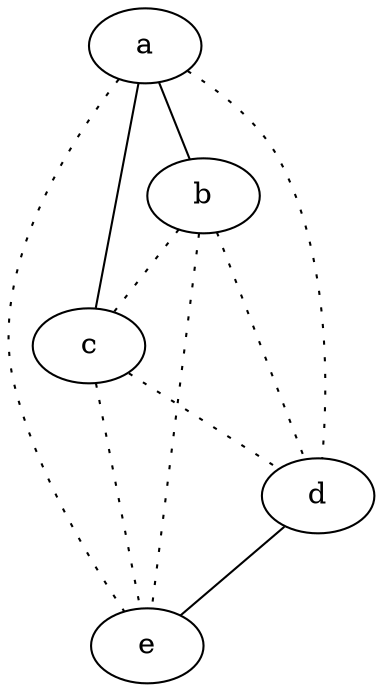 graph {
a -- b;
a -- c;
a -- d [style=dotted];
a -- e [style=dotted];
b -- c [style=dotted];
b -- d [style=dotted];
b -- e [style=dotted];
c -- d [style=dotted];
c -- e [style=dotted];
d -- e;
}

